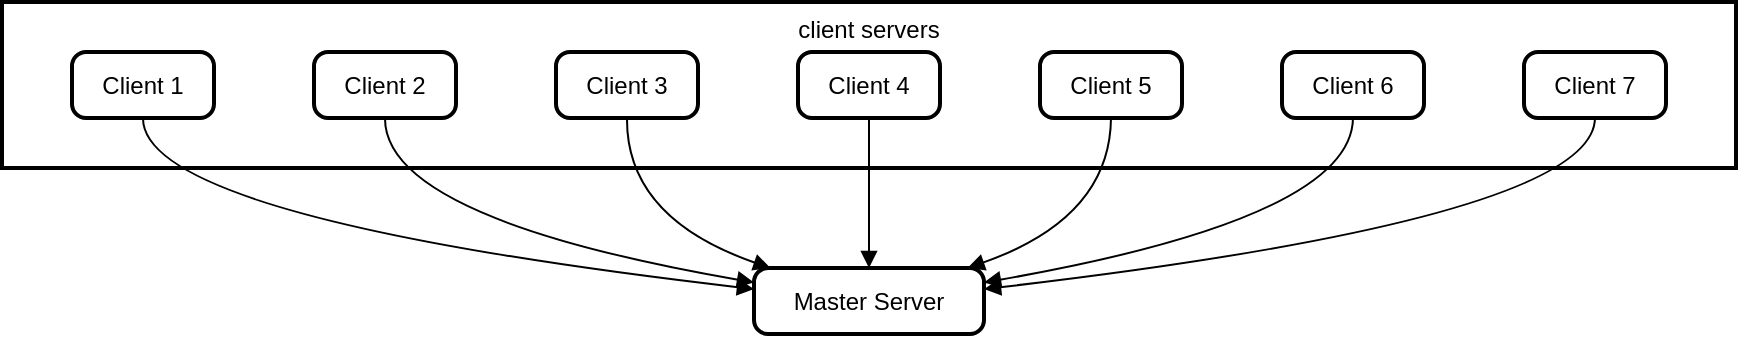 <mxfile version="24.7.1" type="github">
  <diagram name="第 1 页" id="-vNm3ILEu2luV0dwMPqr">
    <mxGraphModel>
      <root>
        <mxCell id="0" />
        <mxCell id="1" parent="0" />
        <mxCell id="2" value="client servers" style="whiteSpace=wrap;strokeWidth=2;verticalAlign=top;" vertex="1" parent="1">
          <mxGeometry width="867" height="83" as="geometry" />
        </mxCell>
        <mxCell id="3" value="Client 1" style="rounded=1;absoluteArcSize=1;arcSize=14;whiteSpace=wrap;strokeWidth=2;" vertex="1" parent="1">
          <mxGeometry x="35" y="25" width="71" height="33" as="geometry" />
        </mxCell>
        <mxCell id="4" value="Client 2" style="rounded=1;absoluteArcSize=1;arcSize=14;whiteSpace=wrap;strokeWidth=2;" vertex="1" parent="1">
          <mxGeometry x="156" y="25" width="71" height="33" as="geometry" />
        </mxCell>
        <mxCell id="5" value="Client 3" style="rounded=1;absoluteArcSize=1;arcSize=14;whiteSpace=wrap;strokeWidth=2;" vertex="1" parent="1">
          <mxGeometry x="277" y="25" width="71" height="33" as="geometry" />
        </mxCell>
        <mxCell id="6" value="Client 4" style="rounded=1;absoluteArcSize=1;arcSize=14;whiteSpace=wrap;strokeWidth=2;" vertex="1" parent="1">
          <mxGeometry x="398" y="25" width="71" height="33" as="geometry" />
        </mxCell>
        <mxCell id="7" value="Client 5" style="rounded=1;absoluteArcSize=1;arcSize=14;whiteSpace=wrap;strokeWidth=2;" vertex="1" parent="1">
          <mxGeometry x="519" y="25" width="71" height="33" as="geometry" />
        </mxCell>
        <mxCell id="8" value="Client 6" style="rounded=1;absoluteArcSize=1;arcSize=14;whiteSpace=wrap;strokeWidth=2;" vertex="1" parent="1">
          <mxGeometry x="640" y="25" width="71" height="33" as="geometry" />
        </mxCell>
        <mxCell id="9" value="Client 7" style="rounded=1;absoluteArcSize=1;arcSize=14;whiteSpace=wrap;strokeWidth=2;" vertex="1" parent="1">
          <mxGeometry x="761" y="25" width="71" height="33" as="geometry" />
        </mxCell>
        <mxCell id="10" value="Master Server" style="rounded=1;absoluteArcSize=1;arcSize=14;whiteSpace=wrap;strokeWidth=2;" vertex="1" parent="1">
          <mxGeometry x="376" y="133" width="115" height="33" as="geometry" />
        </mxCell>
        <mxCell id="11" value="" style="curved=1;startArrow=none;endArrow=block;exitX=0.5;exitY=1.01;entryX=0;entryY=0.32;" edge="1" parent="1" source="3" target="10">
          <mxGeometry relative="1" as="geometry">
            <Array as="points">
              <mxPoint x="70" y="108" />
            </Array>
          </mxGeometry>
        </mxCell>
        <mxCell id="12" value="" style="curved=1;startArrow=none;endArrow=block;exitX=0.5;exitY=1.01;entryX=0;entryY=0.22;" edge="1" parent="1" source="4" target="10">
          <mxGeometry relative="1" as="geometry">
            <Array as="points">
              <mxPoint x="191" y="108" />
            </Array>
          </mxGeometry>
        </mxCell>
        <mxCell id="13" value="" style="curved=1;startArrow=none;endArrow=block;exitX=0.5;exitY=1.01;entryX=0.08;entryY=0.01;" edge="1" parent="1" source="5" target="10">
          <mxGeometry relative="1" as="geometry">
            <Array as="points">
              <mxPoint x="312" y="108" />
            </Array>
          </mxGeometry>
        </mxCell>
        <mxCell id="14" value="" style="curved=1;startArrow=none;endArrow=block;exitX=0.5;exitY=1.01;entryX=0.5;entryY=0.01;" edge="1" parent="1" source="6" target="10">
          <mxGeometry relative="1" as="geometry">
            <Array as="points" />
          </mxGeometry>
        </mxCell>
        <mxCell id="15" value="" style="curved=1;startArrow=none;endArrow=block;exitX=0.5;exitY=1.01;entryX=0.92;entryY=0.01;" edge="1" parent="1" source="7" target="10">
          <mxGeometry relative="1" as="geometry">
            <Array as="points">
              <mxPoint x="554" y="108" />
            </Array>
          </mxGeometry>
        </mxCell>
        <mxCell id="16" value="" style="curved=1;startArrow=none;endArrow=block;exitX=0.5;exitY=1.01;entryX=1;entryY=0.22;" edge="1" parent="1" source="8" target="10">
          <mxGeometry relative="1" as="geometry">
            <Array as="points">
              <mxPoint x="675" y="108" />
            </Array>
          </mxGeometry>
        </mxCell>
        <mxCell id="17" value="" style="curved=1;startArrow=none;endArrow=block;exitX=0.5;exitY=1.01;entryX=1;entryY=0.32;" edge="1" parent="1" source="9" target="10">
          <mxGeometry relative="1" as="geometry">
            <Array as="points">
              <mxPoint x="796" y="108" />
            </Array>
          </mxGeometry>
        </mxCell>
      </root>
    </mxGraphModel>
  </diagram>
</mxfile>
